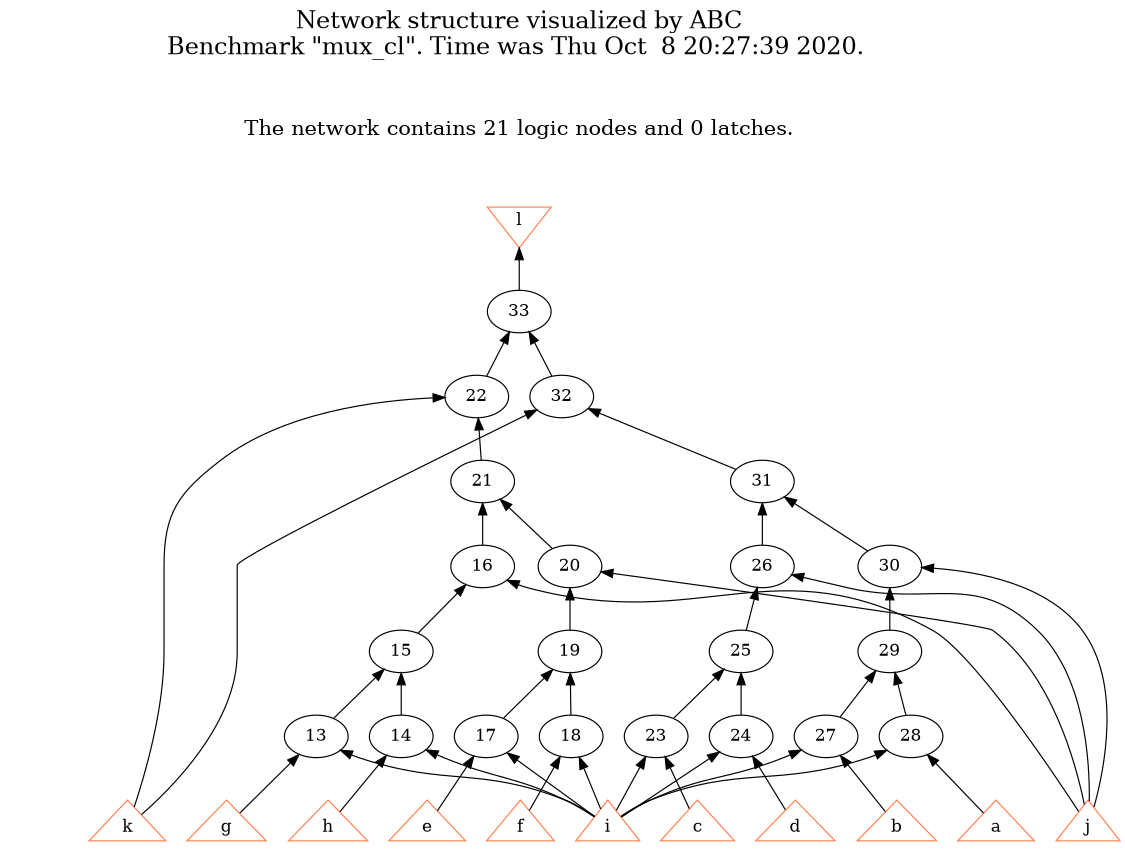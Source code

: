# Network structure generated by ABC

digraph network {
size = "7.5,10";
center = true;
edge [dir = back];

{
  node [shape = plaintext];
  edge [style = invis];
  LevelTitle1 [label=""];
  LevelTitle2 [label=""];
  Level7 [label = ""];
  Level6 [label = ""];
  Level5 [label = ""];
  Level4 [label = ""];
  Level3 [label = ""];
  Level2 [label = ""];
  Level1 [label = ""];
  Level0 [label = ""];
  LevelTitle1 ->  LevelTitle2 ->  Level7 ->  Level6 ->  Level5 ->  Level4 ->  Level3 ->  Level2 ->  Level1 ->  Level0;
}

{
  rank = same;
  LevelTitle1;
  title1 [shape=plaintext,
          fontsize=20,
          fontname = "Times-Roman",
          label="Network structure visualized by ABC\nBenchmark \"mux_cl\". Time was Thu Oct  8 20:27:39 2020. "
         ];
}

{
  rank = same;
  LevelTitle2;
  title2 [shape=plaintext,
          fontsize=18,
          fontname = "Times-Roman",
          label="The network contains 21 logic nodes and 0 latches.\n"
         ];
}

{
  rank = same;
  Level7;
  Node12 [label = "l", shape = invtriangle, color = coral, fillcolor = coral];
}

{
  rank = same;
  Level6;
  Node33 [label = "33\n", shape = ellipse];
}

{
  rank = same;
  Level5;
  Node22 [label = "22\n", shape = ellipse];
  Node32 [label = "32\n", shape = ellipse];
}

{
  rank = same;
  Level4;
  Node21 [label = "21\n", shape = ellipse];
  Node31 [label = "31\n", shape = ellipse];
}

{
  rank = same;
  Level3;
  Node16 [label = "16\n", shape = ellipse];
  Node20 [label = "20\n", shape = ellipse];
  Node26 [label = "26\n", shape = ellipse];
  Node30 [label = "30\n", shape = ellipse];
}

{
  rank = same;
  Level2;
  Node15 [label = "15\n", shape = ellipse];
  Node19 [label = "19\n", shape = ellipse];
  Node25 [label = "25\n", shape = ellipse];
  Node29 [label = "29\n", shape = ellipse];
}

{
  rank = same;
  Level1;
  Node13 [label = "13\n", shape = ellipse];
  Node14 [label = "14\n", shape = ellipse];
  Node17 [label = "17\n", shape = ellipse];
  Node18 [label = "18\n", shape = ellipse];
  Node23 [label = "23\n", shape = ellipse];
  Node24 [label = "24\n", shape = ellipse];
  Node27 [label = "27\n", shape = ellipse];
  Node28 [label = "28\n", shape = ellipse];
}

{
  rank = same;
  Level0;
  Node1 [label = "a", shape = triangle, color = coral, fillcolor = coral];
  Node2 [label = "b", shape = triangle, color = coral, fillcolor = coral];
  Node3 [label = "c", shape = triangle, color = coral, fillcolor = coral];
  Node4 [label = "d", shape = triangle, color = coral, fillcolor = coral];
  Node5 [label = "e", shape = triangle, color = coral, fillcolor = coral];
  Node6 [label = "f", shape = triangle, color = coral, fillcolor = coral];
  Node7 [label = "g", shape = triangle, color = coral, fillcolor = coral];
  Node8 [label = "h", shape = triangle, color = coral, fillcolor = coral];
  Node9 [label = "i", shape = triangle, color = coral, fillcolor = coral];
  Node10 [label = "j", shape = triangle, color = coral, fillcolor = coral];
  Node11 [label = "k", shape = triangle, color = coral, fillcolor = coral];
}

title1 -> title2 [style = invis];
title2 -> Node12 [style = invis];
Node12 -> Node33 [style = solid];
Node13 -> Node7 [style = solid];
Node13 -> Node9 [style = solid];
Node14 -> Node8 [style = solid];
Node14 -> Node9 [style = solid];
Node15 -> Node13 [style = solid];
Node15 -> Node14 [style = solid];
Node16 -> Node10 [style = solid];
Node16 -> Node15 [style = solid];
Node17 -> Node5 [style = solid];
Node17 -> Node9 [style = solid];
Node18 -> Node6 [style = solid];
Node18 -> Node9 [style = solid];
Node19 -> Node17 [style = solid];
Node19 -> Node18 [style = solid];
Node20 -> Node10 [style = solid];
Node20 -> Node19 [style = solid];
Node21 -> Node16 [style = solid];
Node21 -> Node20 [style = solid];
Node22 -> Node11 [style = solid];
Node22 -> Node21 [style = solid];
Node23 -> Node3 [style = solid];
Node23 -> Node9 [style = solid];
Node24 -> Node4 [style = solid];
Node24 -> Node9 [style = solid];
Node25 -> Node23 [style = solid];
Node25 -> Node24 [style = solid];
Node26 -> Node10 [style = solid];
Node26 -> Node25 [style = solid];
Node27 -> Node2 [style = solid];
Node27 -> Node9 [style = solid];
Node28 -> Node1 [style = solid];
Node28 -> Node9 [style = solid];
Node29 -> Node27 [style = solid];
Node29 -> Node28 [style = solid];
Node30 -> Node10 [style = solid];
Node30 -> Node29 [style = solid];
Node31 -> Node26 [style = solid];
Node31 -> Node30 [style = solid];
Node32 -> Node11 [style = solid];
Node32 -> Node31 [style = solid];
Node33 -> Node22 [style = solid];
Node33 -> Node32 [style = solid];
}

